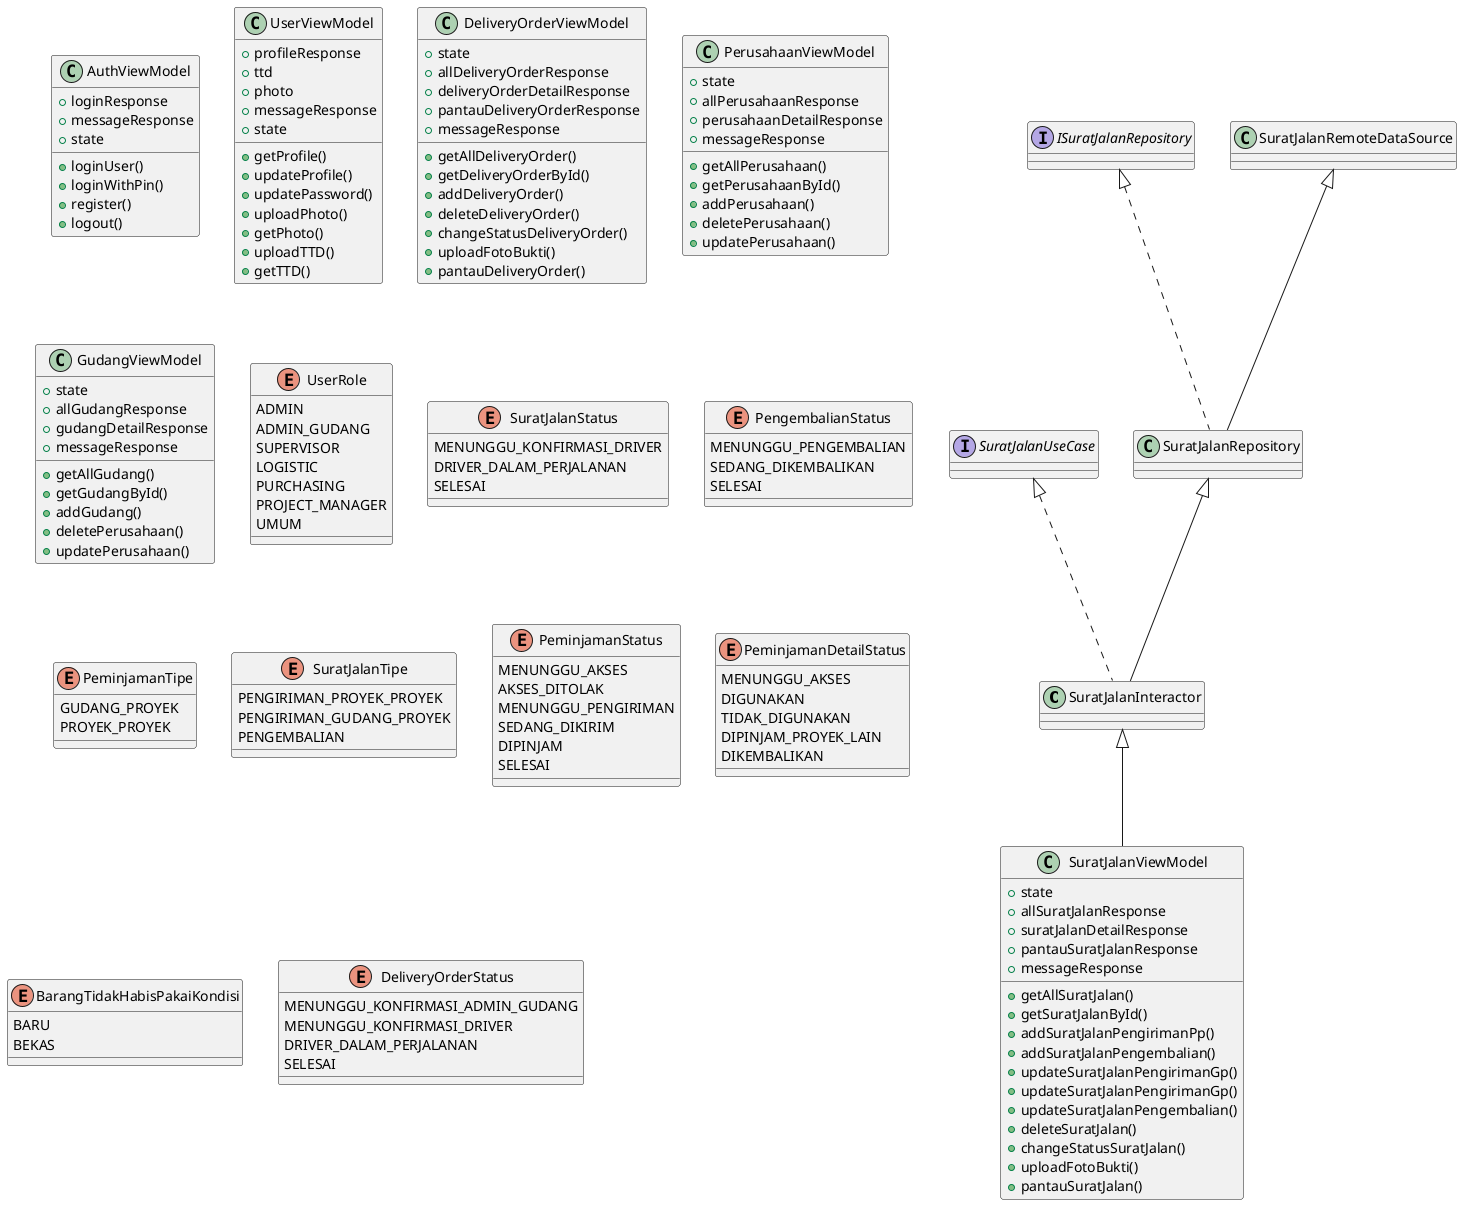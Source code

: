 @startuml
'https://plantuml.com/class-diagram

class SuratJalanInteractor implements SuratJalanUseCase
class SuratJalanInteractor extends SuratJalanRepository
interface SuratJalanUseCase
interface ISuratJalanRepository
class SuratJalanRepository implements ISuratJalanRepository
class SuratJalanRepository extends SuratJalanRemoteDataSource
class SuratJalanRemoteDataSource

class AuthViewModel {
    +loginResponse
    +messageResponse
    +state
    +loginUser()
    +loginWithPin()
    +register()
    +logout()
}

class UserViewModel{
    +profileResponse
    +ttd
    +photo
    +messageResponse
    +state
    +getProfile()
    +updateProfile()
    +updatePassword()
    +uploadPhoto()
    +getPhoto()
    +uploadTTD()
    +getTTD()
}

class SuratJalanViewModel extends SuratJalanInteractor{
    +state
    +allSuratJalanResponse
    +suratJalanDetailResponse
    +pantauSuratJalanResponse
    +messageResponse
    +getAllSuratJalan()
    +getSuratJalanById()
    +addSuratJalanPengirimanPp()
    +addSuratJalanPengembalian()
    +updateSuratJalanPengirimanGp()
    +updateSuratJalanPengirimanGp()
    +updateSuratJalanPengembalian()
    +deleteSuratJalan()
    +changeStatusSuratJalan()
    +uploadFotoBukti()
    +pantauSuratJalan()
}

class DeliveryOrderViewModel {
    +state
    +allDeliveryOrderResponse
    +deliveryOrderDetailResponse
    +pantauDeliveryOrderResponse
    +messageResponse
    +getAllDeliveryOrder()
    +getDeliveryOrderById()
    +addDeliveryOrder()
    +deleteDeliveryOrder()
    +changeStatusDeliveryOrder()
    +uploadFotoBukti()
    +pantauDeliveryOrder()
}

class PerusahaanViewModel {
    +state
    +allPerusahaanResponse
    +perusahaanDetailResponse
    +messageResponse
    +getAllPerusahaan()
    +getPerusahaanById()
    +addPerusahaan()
    +deletePerusahaan()
    +updatePerusahaan()
}

class GudangViewModel {
    +state
    +allGudangResponse
    +gudangDetailResponse
    +messageResponse
    +getAllGudang()
    +getGudangById()
    +addGudang()
    +deletePerusahaan()
    +updatePerusahaan()
}

enum UserRole {
ADMIN
ADMIN_GUDANG
SUPERVISOR
LOGISTIC
PURCHASING
PROJECT_MANAGER
UMUM
}

enum SuratJalanStatus {
    MENUNGGU_KONFIRMASI_DRIVER
    DRIVER_DALAM_PERJALANAN
    SELESAI
}

enum PengembalianStatus {
    MENUNGGU_PENGEMBALIAN
    SEDANG_DIKEMBALIKAN
    SELESAI
}
enum PeminjamanTipe {
    GUDANG_PROYEK
    PROYEK_PROYEK
}
enum SuratJalanTipe {
    PENGIRIMAN_PROYEK_PROYEK
    PENGIRIMAN_GUDANG_PROYEK
    PENGEMBALIAN
}
enum PeminjamanStatus {
    MENUNGGU_AKSES
    AKSES_DITOLAK
    MENUNGGU_PENGIRIMAN
    SEDANG_DIKIRIM
    DIPINJAM
    SELESAI
}

enum PeminjamanDetailStatus {
    MENUNGGU_AKSES
    DIGUNAKAN
    TIDAK_DIGUNAKAN
    DIPINJAM_PROYEK_LAIN
    DIKEMBALIKAN
}

enum BarangTidakHabisPakaiKondisi {
    BARU
    BEKAS
}

enum DeliveryOrderStatus {
    MENUNGGU_KONFIRMASI_ADMIN_GUDANG
    MENUNGGU_KONFIRMASI_DRIVER
    DRIVER_DALAM_PERJALANAN
    SELESAI
}

@enduml